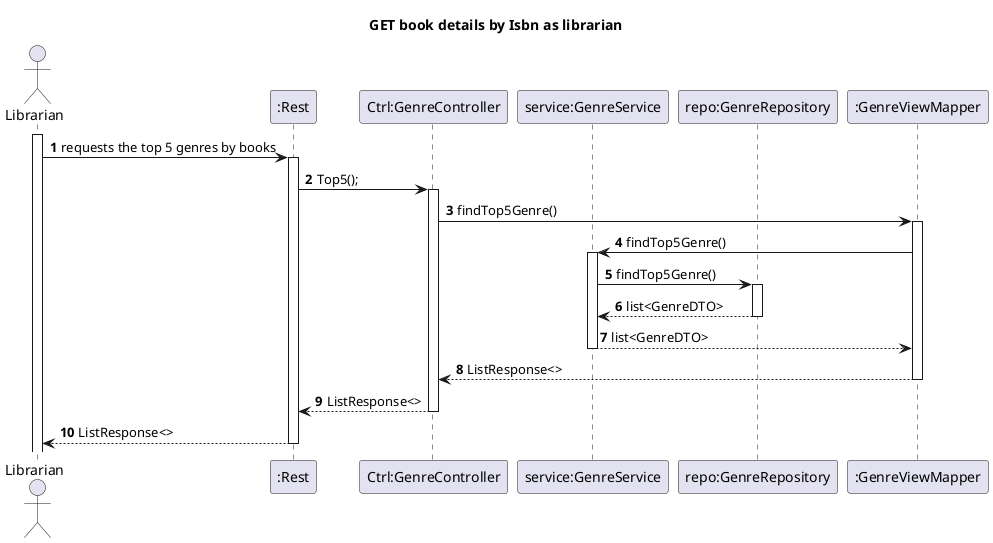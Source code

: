 @startuml
'https://plantuml.com/sequence-diagram
autoactivate on
autonumber

title GET book details by Isbn as librarian

actor "Librarian" as User
participant ":Rest" as Rest
participant "Ctrl:GenreController" as Ctrl
participant "service:GenreService" as Service
participant "repo:GenreRepository" as Repo
participant ":GenreViewMapper" as Mapper

activate User

User -> Rest: requests the top 5 genres by books

Rest -> Ctrl: Top5();

Ctrl -> Mapper: findTop5Genre()
Mapper -> Service: findTop5Genre()
Service -> Repo: findTop5Genre()
Repo --> Service: list<GenreDTO>
Service --> Mapper: list<GenreDTO>
Mapper --> Ctrl: ListResponse<>
Ctrl --> Rest: ListResponse<>
Rest --> User: ListResponse<>

@enduml
